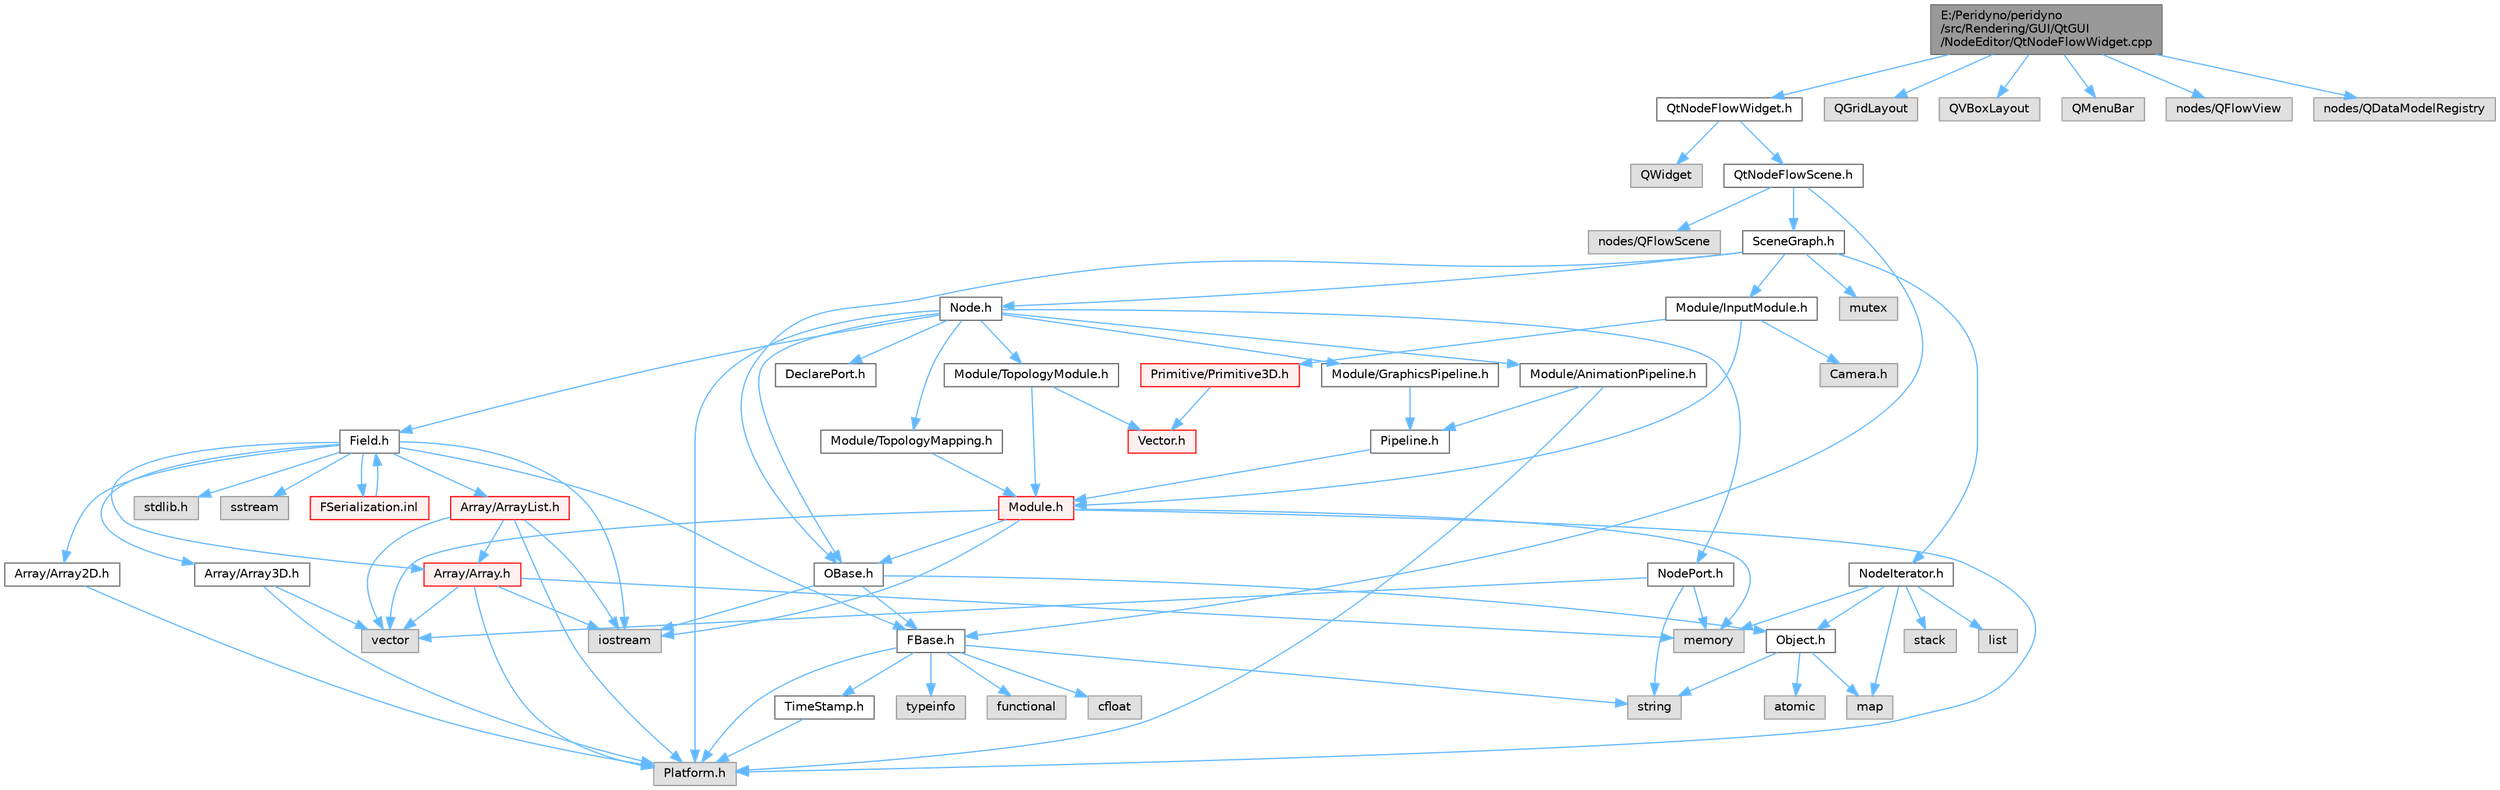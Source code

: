 digraph "E:/Peridyno/peridyno/src/Rendering/GUI/QtGUI/NodeEditor/QtNodeFlowWidget.cpp"
{
 // LATEX_PDF_SIZE
  bgcolor="transparent";
  edge [fontname=Helvetica,fontsize=10,labelfontname=Helvetica,labelfontsize=10];
  node [fontname=Helvetica,fontsize=10,shape=box,height=0.2,width=0.4];
  Node1 [id="Node000001",label="E:/Peridyno/peridyno\l/src/Rendering/GUI/QtGUI\l/NodeEditor/QtNodeFlowWidget.cpp",height=0.2,width=0.4,color="gray40", fillcolor="grey60", style="filled", fontcolor="black",tooltip=" "];
  Node1 -> Node2 [id="edge1_Node000001_Node000002",color="steelblue1",style="solid",tooltip=" "];
  Node2 [id="Node000002",label="QtNodeFlowWidget.h",height=0.2,width=0.4,color="grey40", fillcolor="white", style="filled",URL="$_qt_node_flow_widget_8h.html",tooltip=" "];
  Node2 -> Node3 [id="edge2_Node000002_Node000003",color="steelblue1",style="solid",tooltip=" "];
  Node3 [id="Node000003",label="QWidget",height=0.2,width=0.4,color="grey60", fillcolor="#E0E0E0", style="filled",tooltip=" "];
  Node2 -> Node4 [id="edge3_Node000002_Node000004",color="steelblue1",style="solid",tooltip=" "];
  Node4 [id="Node000004",label="QtNodeFlowScene.h",height=0.2,width=0.4,color="grey40", fillcolor="white", style="filled",URL="$_qt_node_flow_scene_8h.html",tooltip=" "];
  Node4 -> Node5 [id="edge4_Node000004_Node000005",color="steelblue1",style="solid",tooltip=" "];
  Node5 [id="Node000005",label="nodes/QFlowScene",height=0.2,width=0.4,color="grey60", fillcolor="#E0E0E0", style="filled",tooltip=" "];
  Node4 -> Node6 [id="edge5_Node000004_Node000006",color="steelblue1",style="solid",tooltip=" "];
  Node6 [id="Node000006",label="SceneGraph.h",height=0.2,width=0.4,color="grey40", fillcolor="white", style="filled",URL="$_scene_graph_8h.html",tooltip=" "];
  Node6 -> Node7 [id="edge6_Node000006_Node000007",color="steelblue1",style="solid",tooltip=" "];
  Node7 [id="Node000007",label="OBase.h",height=0.2,width=0.4,color="grey40", fillcolor="white", style="filled",URL="$_o_base_8h.html",tooltip=" "];
  Node7 -> Node8 [id="edge7_Node000007_Node000008",color="steelblue1",style="solid",tooltip=" "];
  Node8 [id="Node000008",label="iostream",height=0.2,width=0.4,color="grey60", fillcolor="#E0E0E0", style="filled",tooltip=" "];
  Node7 -> Node9 [id="edge8_Node000007_Node000009",color="steelblue1",style="solid",tooltip=" "];
  Node9 [id="Node000009",label="FBase.h",height=0.2,width=0.4,color="grey40", fillcolor="white", style="filled",URL="$_f_base_8h.html",tooltip=" "];
  Node9 -> Node10 [id="edge9_Node000009_Node000010",color="steelblue1",style="solid",tooltip=" "];
  Node10 [id="Node000010",label="Platform.h",height=0.2,width=0.4,color="grey60", fillcolor="#E0E0E0", style="filled",tooltip=" "];
  Node9 -> Node11 [id="edge10_Node000009_Node000011",color="steelblue1",style="solid",tooltip=" "];
  Node11 [id="Node000011",label="TimeStamp.h",height=0.2,width=0.4,color="grey40", fillcolor="white", style="filled",URL="$_time_stamp_8h.html",tooltip=" "];
  Node11 -> Node10 [id="edge11_Node000011_Node000010",color="steelblue1",style="solid",tooltip=" "];
  Node9 -> Node12 [id="edge12_Node000009_Node000012",color="steelblue1",style="solid",tooltip=" "];
  Node12 [id="Node000012",label="typeinfo",height=0.2,width=0.4,color="grey60", fillcolor="#E0E0E0", style="filled",tooltip=" "];
  Node9 -> Node13 [id="edge13_Node000009_Node000013",color="steelblue1",style="solid",tooltip=" "];
  Node13 [id="Node000013",label="string",height=0.2,width=0.4,color="grey60", fillcolor="#E0E0E0", style="filled",tooltip=" "];
  Node9 -> Node14 [id="edge14_Node000009_Node000014",color="steelblue1",style="solid",tooltip=" "];
  Node14 [id="Node000014",label="functional",height=0.2,width=0.4,color="grey60", fillcolor="#E0E0E0", style="filled",tooltip=" "];
  Node9 -> Node15 [id="edge15_Node000009_Node000015",color="steelblue1",style="solid",tooltip=" "];
  Node15 [id="Node000015",label="cfloat",height=0.2,width=0.4,color="grey60", fillcolor="#E0E0E0", style="filled",tooltip=" "];
  Node7 -> Node16 [id="edge16_Node000007_Node000016",color="steelblue1",style="solid",tooltip=" "];
  Node16 [id="Node000016",label="Object.h",height=0.2,width=0.4,color="grey40", fillcolor="white", style="filled",URL="$_object_8h.html",tooltip=" "];
  Node16 -> Node13 [id="edge17_Node000016_Node000013",color="steelblue1",style="solid",tooltip=" "];
  Node16 -> Node17 [id="edge18_Node000016_Node000017",color="steelblue1",style="solid",tooltip=" "];
  Node17 [id="Node000017",label="atomic",height=0.2,width=0.4,color="grey60", fillcolor="#E0E0E0", style="filled",tooltip=" "];
  Node16 -> Node18 [id="edge19_Node000016_Node000018",color="steelblue1",style="solid",tooltip=" "];
  Node18 [id="Node000018",label="map",height=0.2,width=0.4,color="grey60", fillcolor="#E0E0E0", style="filled",tooltip=" "];
  Node6 -> Node19 [id="edge20_Node000006_Node000019",color="steelblue1",style="solid",tooltip=" "];
  Node19 [id="Node000019",label="Node.h",height=0.2,width=0.4,color="grey40", fillcolor="white", style="filled",URL="$_node_8h.html",tooltip=" "];
  Node19 -> Node7 [id="edge21_Node000019_Node000007",color="steelblue1",style="solid",tooltip=" "];
  Node19 -> Node20 [id="edge22_Node000019_Node000020",color="steelblue1",style="solid",tooltip=" "];
  Node20 [id="Node000020",label="Field.h",height=0.2,width=0.4,color="grey40", fillcolor="white", style="filled",URL="$_field_8h.html",tooltip=" "];
  Node20 -> Node8 [id="edge23_Node000020_Node000008",color="steelblue1",style="solid",tooltip=" "];
  Node20 -> Node21 [id="edge24_Node000020_Node000021",color="steelblue1",style="solid",tooltip=" "];
  Node21 [id="Node000021",label="stdlib.h",height=0.2,width=0.4,color="grey60", fillcolor="#E0E0E0", style="filled",tooltip=" "];
  Node20 -> Node22 [id="edge25_Node000020_Node000022",color="steelblue1",style="solid",tooltip=" "];
  Node22 [id="Node000022",label="sstream",height=0.2,width=0.4,color="grey60", fillcolor="#E0E0E0", style="filled",tooltip=" "];
  Node20 -> Node9 [id="edge26_Node000020_Node000009",color="steelblue1",style="solid",tooltip=" "];
  Node20 -> Node23 [id="edge27_Node000020_Node000023",color="steelblue1",style="solid",tooltip=" "];
  Node23 [id="Node000023",label="Array/Array.h",height=0.2,width=0.4,color="red", fillcolor="#FFF0F0", style="filled",URL="$_array_8h.html",tooltip=" "];
  Node23 -> Node10 [id="edge28_Node000023_Node000010",color="steelblue1",style="solid",tooltip=" "];
  Node23 -> Node25 [id="edge29_Node000023_Node000025",color="steelblue1",style="solid",tooltip=" "];
  Node25 [id="Node000025",label="vector",height=0.2,width=0.4,color="grey60", fillcolor="#E0E0E0", style="filled",tooltip=" "];
  Node23 -> Node8 [id="edge30_Node000023_Node000008",color="steelblue1",style="solid",tooltip=" "];
  Node23 -> Node26 [id="edge31_Node000023_Node000026",color="steelblue1",style="solid",tooltip=" "];
  Node26 [id="Node000026",label="memory",height=0.2,width=0.4,color="grey60", fillcolor="#E0E0E0", style="filled",tooltip=" "];
  Node20 -> Node28 [id="edge32_Node000020_Node000028",color="steelblue1",style="solid",tooltip=" "];
  Node28 [id="Node000028",label="Array/Array2D.h",height=0.2,width=0.4,color="grey40", fillcolor="white", style="filled",URL="$_array2_d_8h.html",tooltip=" "];
  Node28 -> Node10 [id="edge33_Node000028_Node000010",color="steelblue1",style="solid",tooltip=" "];
  Node20 -> Node29 [id="edge34_Node000020_Node000029",color="steelblue1",style="solid",tooltip=" "];
  Node29 [id="Node000029",label="Array/Array3D.h",height=0.2,width=0.4,color="grey40", fillcolor="white", style="filled",URL="$_array3_d_8h.html",tooltip=" "];
  Node29 -> Node10 [id="edge35_Node000029_Node000010",color="steelblue1",style="solid",tooltip=" "];
  Node29 -> Node25 [id="edge36_Node000029_Node000025",color="steelblue1",style="solid",tooltip=" "];
  Node20 -> Node30 [id="edge37_Node000020_Node000030",color="steelblue1",style="solid",tooltip=" "];
  Node30 [id="Node000030",label="Array/ArrayList.h",height=0.2,width=0.4,color="red", fillcolor="#FFF0F0", style="filled",URL="$_array_list_8h.html",tooltip=" "];
  Node30 -> Node25 [id="edge38_Node000030_Node000025",color="steelblue1",style="solid",tooltip=" "];
  Node30 -> Node8 [id="edge39_Node000030_Node000008",color="steelblue1",style="solid",tooltip=" "];
  Node30 -> Node10 [id="edge40_Node000030_Node000010",color="steelblue1",style="solid",tooltip=" "];
  Node30 -> Node23 [id="edge41_Node000030_Node000023",color="steelblue1",style="solid",tooltip=" "];
  Node20 -> Node71 [id="edge42_Node000020_Node000071",color="steelblue1",style="solid",tooltip=" "];
  Node71 [id="Node000071",label="FSerialization.inl",height=0.2,width=0.4,color="red", fillcolor="#FFF0F0", style="filled",URL="$_f_serialization_8inl.html",tooltip=" "];
  Node71 -> Node20 [id="edge43_Node000071_Node000020",color="steelblue1",style="solid",tooltip=" "];
  Node19 -> Node10 [id="edge44_Node000019_Node000010",color="steelblue1",style="solid",tooltip=" "];
  Node19 -> Node75 [id="edge45_Node000019_Node000075",color="steelblue1",style="solid",tooltip=" "];
  Node75 [id="Node000075",label="DeclarePort.h",height=0.2,width=0.4,color="grey40", fillcolor="white", style="filled",URL="$_declare_port_8h.html",tooltip=" "];
  Node19 -> Node76 [id="edge46_Node000019_Node000076",color="steelblue1",style="solid",tooltip=" "];
  Node76 [id="Node000076",label="NodePort.h",height=0.2,width=0.4,color="grey40", fillcolor="white", style="filled",URL="$_node_port_8h.html",tooltip=" "];
  Node76 -> Node13 [id="edge47_Node000076_Node000013",color="steelblue1",style="solid",tooltip=" "];
  Node76 -> Node25 [id="edge48_Node000076_Node000025",color="steelblue1",style="solid",tooltip=" "];
  Node76 -> Node26 [id="edge49_Node000076_Node000026",color="steelblue1",style="solid",tooltip=" "];
  Node19 -> Node77 [id="edge50_Node000019_Node000077",color="steelblue1",style="solid",tooltip=" "];
  Node77 [id="Node000077",label="Module/TopologyModule.h",height=0.2,width=0.4,color="grey40", fillcolor="white", style="filled",URL="$_topology_module_8h.html",tooltip=" "];
  Node77 -> Node35 [id="edge51_Node000077_Node000035",color="steelblue1",style="solid",tooltip=" "];
  Node35 [id="Node000035",label="Vector.h",height=0.2,width=0.4,color="red", fillcolor="#FFF0F0", style="filled",URL="$_vector_8h.html",tooltip=" "];
  Node77 -> Node78 [id="edge52_Node000077_Node000078",color="steelblue1",style="solid",tooltip=" "];
  Node78 [id="Node000078",label="Module.h",height=0.2,width=0.4,color="red", fillcolor="#FFF0F0", style="filled",URL="$_module_8h.html",tooltip=" "];
  Node78 -> Node10 [id="edge53_Node000078_Node000010",color="steelblue1",style="solid",tooltip=" "];
  Node78 -> Node26 [id="edge54_Node000078_Node000026",color="steelblue1",style="solid",tooltip=" "];
  Node78 -> Node25 [id="edge55_Node000078_Node000025",color="steelblue1",style="solid",tooltip=" "];
  Node78 -> Node8 [id="edge56_Node000078_Node000008",color="steelblue1",style="solid",tooltip=" "];
  Node78 -> Node7 [id="edge57_Node000078_Node000007",color="steelblue1",style="solid",tooltip=" "];
  Node19 -> Node97 [id="edge58_Node000019_Node000097",color="steelblue1",style="solid",tooltip=" "];
  Node97 [id="Node000097",label="Module/TopologyMapping.h",height=0.2,width=0.4,color="grey40", fillcolor="white", style="filled",URL="$_topology_mapping_8h.html",tooltip=" "];
  Node97 -> Node78 [id="edge59_Node000097_Node000078",color="steelblue1",style="solid",tooltip=" "];
  Node19 -> Node98 [id="edge60_Node000019_Node000098",color="steelblue1",style="solid",tooltip=" "];
  Node98 [id="Node000098",label="Module/AnimationPipeline.h",height=0.2,width=0.4,color="grey40", fillcolor="white", style="filled",URL="$_animation_pipeline_8h.html",tooltip=" "];
  Node98 -> Node99 [id="edge61_Node000098_Node000099",color="steelblue1",style="solid",tooltip=" "];
  Node99 [id="Node000099",label="Pipeline.h",height=0.2,width=0.4,color="grey40", fillcolor="white", style="filled",URL="$_pipeline_8h.html",tooltip=" "];
  Node99 -> Node78 [id="edge62_Node000099_Node000078",color="steelblue1",style="solid",tooltip=" "];
  Node98 -> Node10 [id="edge63_Node000098_Node000010",color="steelblue1",style="solid",tooltip=" "];
  Node19 -> Node100 [id="edge64_Node000019_Node000100",color="steelblue1",style="solid",tooltip=" "];
  Node100 [id="Node000100",label="Module/GraphicsPipeline.h",height=0.2,width=0.4,color="grey40", fillcolor="white", style="filled",URL="$_graphics_pipeline_8h.html",tooltip=" "];
  Node100 -> Node99 [id="edge65_Node000100_Node000099",color="steelblue1",style="solid",tooltip=" "];
  Node6 -> Node101 [id="edge66_Node000006_Node000101",color="steelblue1",style="solid",tooltip=" "];
  Node101 [id="Node000101",label="NodeIterator.h",height=0.2,width=0.4,color="grey40", fillcolor="white", style="filled",URL="$_node_iterator_8h.html",tooltip=" "];
  Node101 -> Node102 [id="edge67_Node000101_Node000102",color="steelblue1",style="solid",tooltip=" "];
  Node102 [id="Node000102",label="stack",height=0.2,width=0.4,color="grey60", fillcolor="#E0E0E0", style="filled",tooltip=" "];
  Node101 -> Node103 [id="edge68_Node000101_Node000103",color="steelblue1",style="solid",tooltip=" "];
  Node103 [id="Node000103",label="list",height=0.2,width=0.4,color="grey60", fillcolor="#E0E0E0", style="filled",tooltip=" "];
  Node101 -> Node18 [id="edge69_Node000101_Node000018",color="steelblue1",style="solid",tooltip=" "];
  Node101 -> Node26 [id="edge70_Node000101_Node000026",color="steelblue1",style="solid",tooltip=" "];
  Node101 -> Node16 [id="edge71_Node000101_Node000016",color="steelblue1",style="solid",tooltip=" "];
  Node6 -> Node104 [id="edge72_Node000006_Node000104",color="steelblue1",style="solid",tooltip=" "];
  Node104 [id="Node000104",label="Module/InputModule.h",height=0.2,width=0.4,color="grey40", fillcolor="white", style="filled",URL="$_input_module_8h.html",tooltip=" "];
  Node104 -> Node78 [id="edge73_Node000104_Node000078",color="steelblue1",style="solid",tooltip=" "];
  Node104 -> Node105 [id="edge74_Node000104_Node000105",color="steelblue1",style="solid",tooltip=" "];
  Node105 [id="Node000105",label="Camera.h",height=0.2,width=0.4,color="grey60", fillcolor="#E0E0E0", style="filled",tooltip=" "];
  Node104 -> Node106 [id="edge75_Node000104_Node000106",color="steelblue1",style="solid",tooltip=" "];
  Node106 [id="Node000106",label="Primitive/Primitive3D.h",height=0.2,width=0.4,color="red", fillcolor="#FFF0F0", style="filled",URL="$_primitive3_d_8h.html",tooltip=" "];
  Node106 -> Node35 [id="edge76_Node000106_Node000035",color="steelblue1",style="solid",tooltip=" "];
  Node6 -> Node80 [id="edge77_Node000006_Node000080",color="steelblue1",style="solid",tooltip=" "];
  Node80 [id="Node000080",label="mutex",height=0.2,width=0.4,color="grey60", fillcolor="#E0E0E0", style="filled",tooltip=" "];
  Node4 -> Node9 [id="edge78_Node000004_Node000009",color="steelblue1",style="solid",tooltip=" "];
  Node1 -> Node110 [id="edge79_Node000001_Node000110",color="steelblue1",style="solid",tooltip=" "];
  Node110 [id="Node000110",label="QGridLayout",height=0.2,width=0.4,color="grey60", fillcolor="#E0E0E0", style="filled",tooltip=" "];
  Node1 -> Node111 [id="edge80_Node000001_Node000111",color="steelblue1",style="solid",tooltip=" "];
  Node111 [id="Node000111",label="QVBoxLayout",height=0.2,width=0.4,color="grey60", fillcolor="#E0E0E0", style="filled",tooltip=" "];
  Node1 -> Node112 [id="edge81_Node000001_Node000112",color="steelblue1",style="solid",tooltip=" "];
  Node112 [id="Node000112",label="QMenuBar",height=0.2,width=0.4,color="grey60", fillcolor="#E0E0E0", style="filled",tooltip=" "];
  Node1 -> Node113 [id="edge82_Node000001_Node000113",color="steelblue1",style="solid",tooltip=" "];
  Node113 [id="Node000113",label="nodes/QFlowView",height=0.2,width=0.4,color="grey60", fillcolor="#E0E0E0", style="filled",tooltip=" "];
  Node1 -> Node114 [id="edge83_Node000001_Node000114",color="steelblue1",style="solid",tooltip=" "];
  Node114 [id="Node000114",label="nodes/QDataModelRegistry",height=0.2,width=0.4,color="grey60", fillcolor="#E0E0E0", style="filled",tooltip=" "];
}
